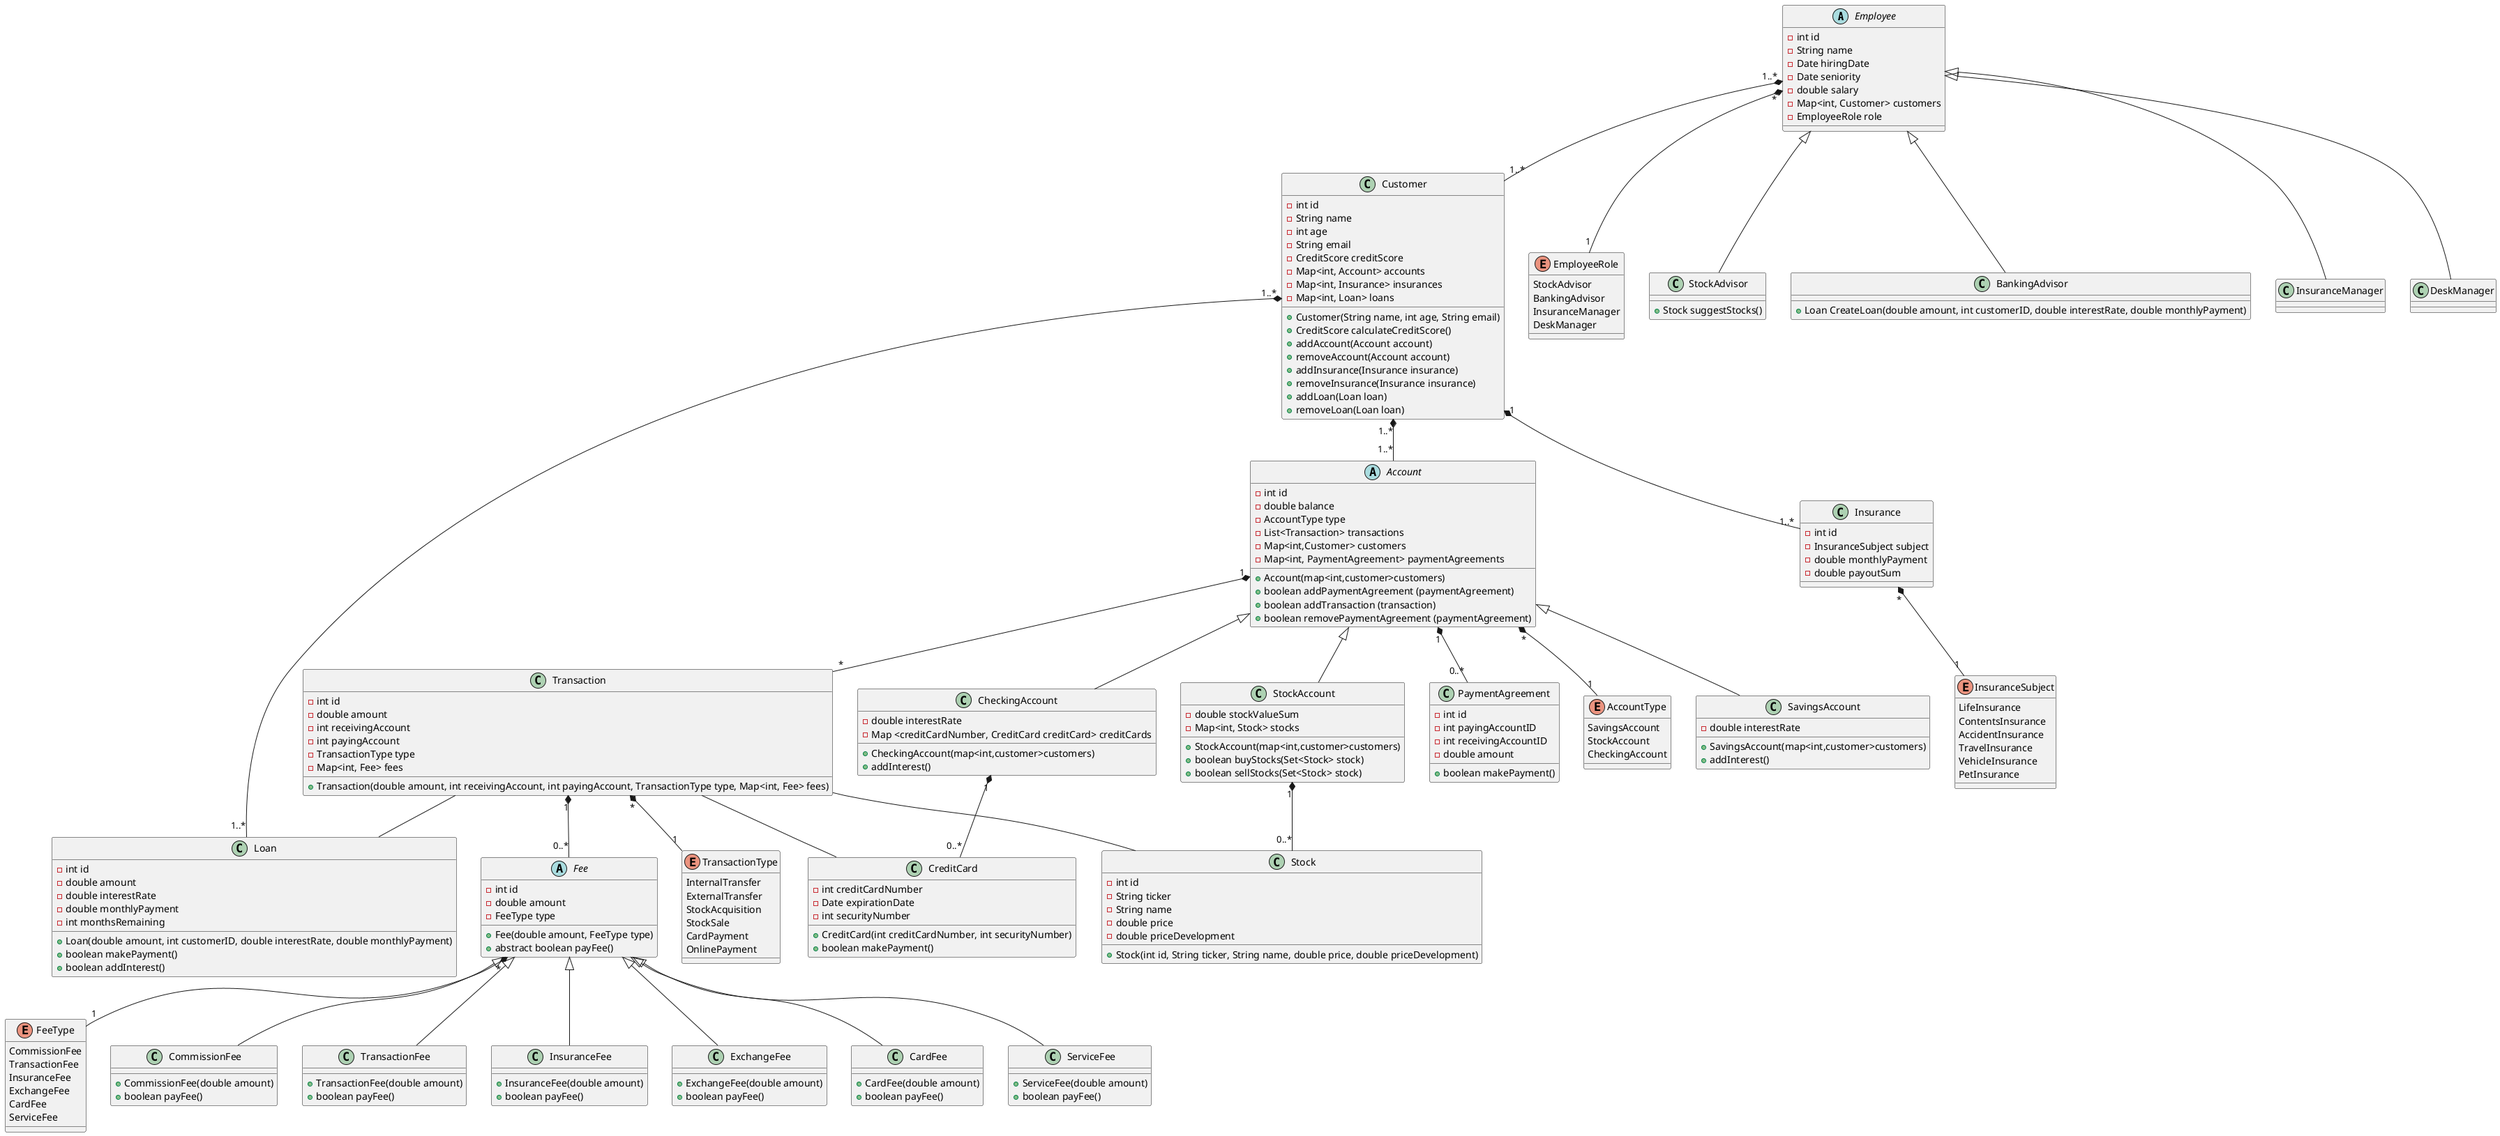 @startuml

Employee "1..*" *-- "1..*" Customer

Customer "1..*" *-- "1..*" Account
Customer "1..*" *-- "1..*" Loan
Customer "1" *-- "1..*" Insurance

Account "1" *-- "*" Transaction
Account "1" *-- "0..*" PaymentAgreement
CheckingAccount "1" *-- "0..*" CreditCard
StockAccount "1" *-- "0..*" Stock


Transaction "1" *-- "0..*" Fee
Transaction -- CreditCard
Transaction -- Loan
Transaction -- Stock

Account "*" *-- "1" AccountType
Transaction "*" *-- "1" TransactionType
Fee "*" *-- "1" FeeType
Employee "*" *-- "1" EmployeeRole
Insurance "*" *-- "1" InsuranceSubject

Abstract Class Account{
- int id
- double balance
- AccountType type
- List<Transaction> transactions
- Map<int,Customer> customers
- Map<int, PaymentAgreement> paymentAgreements

+ Account(map<int,customer>customers)
+ boolean addPaymentAgreement (paymentAgreement)
+ boolean addTransaction (transaction)
+ boolean removePaymentAgreement (paymentAgreement)
}

Class StockAccount extends Account{
- double stockValueSum
- Map<int, Stock> stocks

+ StockAccount(map<int,customer>customers)
+ boolean buyStocks(Set<Stock> stock)
+ boolean sellStocks(Set<Stock> stock)
}

Class SavingsAccount extends Account{
- double interestRate

+ SavingsAccount(map<int,customer>customers)
+ addInterest()
}

Class CheckingAccount extends Account{
- double interestRate
- Map <creditCardNumber, CreditCard creditCard> creditCards

+ CheckingAccount(map<int,customer>customers)
+ addInterest()
}

Enum AccountType{
SavingsAccount
StockAccount
CheckingAccount
}

Class CreditCard{
- int creditCardNumber
- Date expirationDate
- int securityNumber

+ CreditCard(int creditCardNumber, int securityNumber)
+ boolean makePayment()
}

Abstract Class Fee{
- int id
- double amount
- FeeType type

+ Fee(double amount, FeeType type)
+ abstract boolean payFee()
}

Class CommissionFee extends Fee{
+ CommissionFee(double amount)
+ boolean payFee()
}

Class TransactionFee extends Fee{
+ TransactionFee(double amount)
+ boolean payFee()
}

Class InsuranceFee extends Fee{
+ InsuranceFee(double amount)
+ boolean payFee()
}

Class ExchangeFee extends Fee{
+ ExchangeFee(double amount)
+ boolean payFee()
}

Class CardFee extends Fee{
+ CardFee(double amount)
+ boolean payFee()
}

Class ServiceFee extends Fee{
+ ServiceFee(double amount)
+ boolean payFee()
}

Enum FeeType{
CommissionFee
TransactionFee
InsuranceFee
ExchangeFee
CardFee
ServiceFee
}

Class Customer{
- int id
- String name
- int age
- String email
- CreditScore creditScore
- Map<int, Account> accounts
- Map<int, Insurance> insurances
- Map<int, Loan> loans

+ Customer(String name, int age, String email)
+ CreditScore calculateCreditScore()
+ addAccount(Account account)
+ removeAccount(Account account)
+ addInsurance(Insurance insurance)
+ removeInsurance(Insurance insurance)
+ addLoan(Loan loan)
+ removeLoan(Loan loan)
}

Abstract Class Employee{
- int id
- String name
- Date hiringDate
- Date seniority
- double salary
- Map<int, Customer> customers
- EmployeeRole role
}

Class StockAdvisor extends Employee{
+ Stock suggestStocks()
}

Class BankingAdvisor extends Employee{
+ Loan CreateLoan(double amount, int customerID, double interestRate, double monthlyPayment)
}

Class InsuranceManager extends Employee{

}

Class DeskManager extends Employee{

}

Enum EmployeeRole{
StockAdvisor
BankingAdvisor
InsuranceManager
DeskManager
}

Class Transaction{
- int id
- double amount
- int receivingAccount
- int payingAccount
- TransactionType type
- Map<int, Fee> fees

+ Transaction(double amount, int receivingAccount, int payingAccount, TransactionType type, Map<int, Fee> fees)
}

Enum TransactionType{
InternalTransfer
ExternalTransfer
StockAcquisition
StockSale
CardPayment
OnlinePayment
}

Class Loan{
- int id
- double amount
- double interestRate
- double monthlyPayment
- int monthsRemaining

+ Loan(double amount, int customerID, double interestRate, double monthlyPayment)
+ boolean makePayment()
+ boolean addInterest()
}

Class Insurance{
- int id
- InsuranceSubject subject
- double monthlyPayment
- double payoutSum
}

Enum InsuranceSubject {
LifeInsurance
ContentsInsurance
AccidentInsurance
TravelInsurance
VehicleInsurance
PetInsurance
}

Class Stock{
- int id
- String ticker
- String name
- double price
- double priceDevelopment

+ Stock(int id, String ticker, String name, double price, double priceDevelopment)
}

Class PaymentAgreement{
- int id
- int payingAccountID
- int receivingAccountID
- double amount

+ boolean makePayment()
}


@enduml
